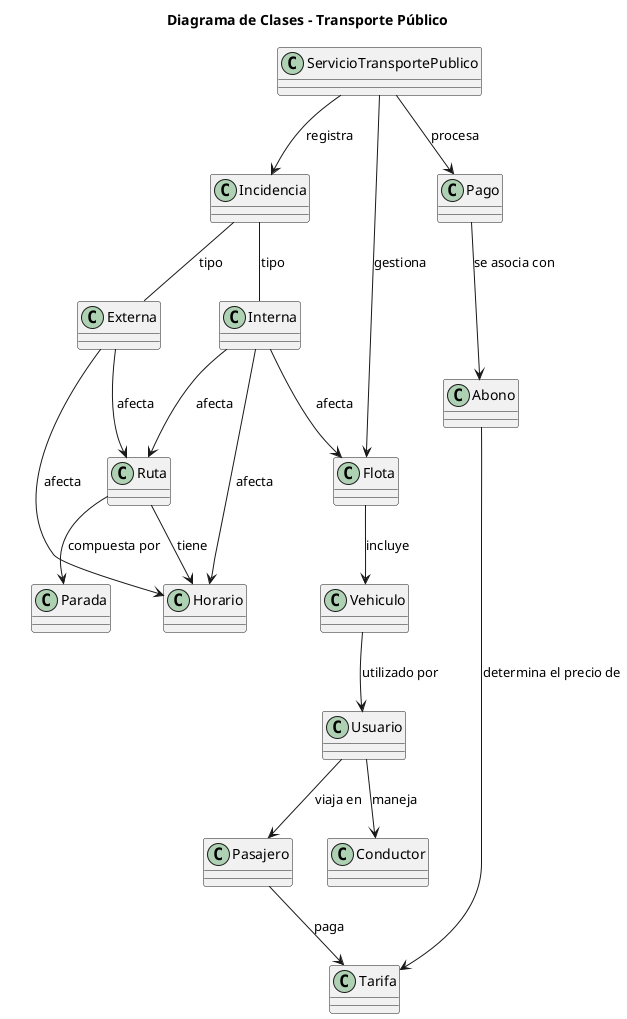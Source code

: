 @startuml Diagrama_de_Clases_TransportePublico
title Diagrama de Clases - Transporte Público

class "ServicioTransportePublico" {
}

class Incidencia
class Externa
class Interna
class Horario
class Ruta
class Parada
class Flota
class Vehiculo
class Usuario
class Conductor
class Pasajero
class Pago
class Abono
class Tarifa

"ServicioTransportePublico" --> Incidencia : "registra"
"ServicioTransportePublico" --> Flota : "gestiona"
"ServicioTransportePublico" --> Pago : "procesa"

Incidencia -- Externa : "tipo"
Incidencia -- Interna : "tipo"

Interna --> Ruta : "afecta"
Interna --> Horario : "afecta"
Interna --> Flota : "afecta"
Externa --> Ruta : "afecta"
Externa --> Horario : "afecta"

Ruta --> Horario : "tiene"
Ruta --> Parada : "compuesta por"

Flota --> Vehiculo : "incluye"

Vehiculo --> Usuario : "utilizado por"
Usuario --> Conductor : "maneja"
Usuario --> Pasajero : "viaja en"

Pasajero --> Tarifa : "paga"

Pago --> Abono : "se asocia con"
Abono --> Tarifa : "determina el precio de"

@enduml
